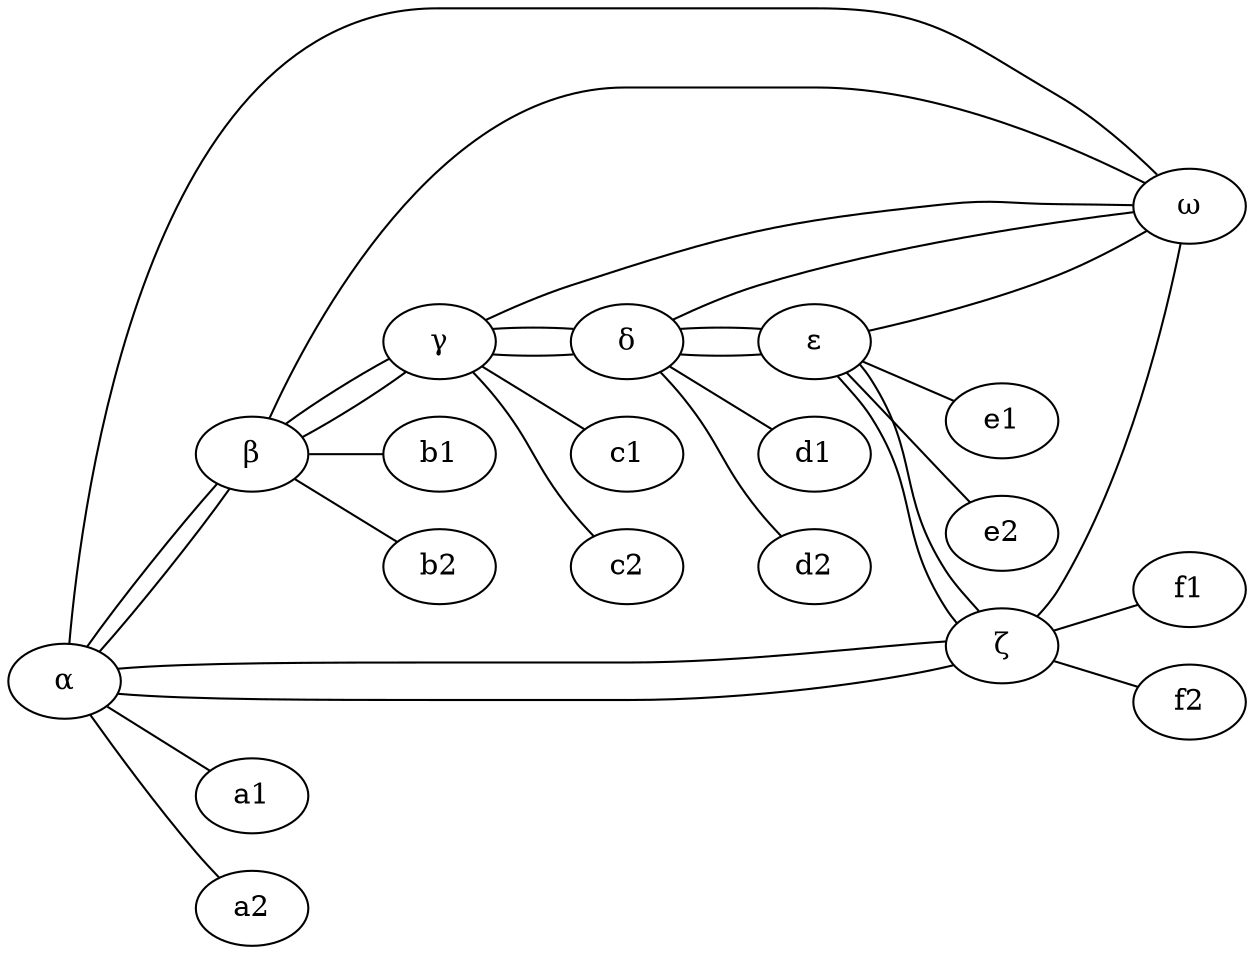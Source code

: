 graph {
    rankdir=LR
    root=o

    a[label="&alpha;"]
    b[label="&beta;"]
    c[label="&gamma;"]
    d[label="&delta;"]
    e[label="&epsilon;"]
    f[label="&zeta;"]
    o[label="&omega;"]

    a -- b;
    b -- c;
    c -- d;
    d -- e;
    e -- f;
    f -- a;

    a -- b;
    b -- c;
    c -- d;
    d -- e;
    e -- f;
    f -- a;

    a -- o;
    b -- o;
    c -- o;
    d -- o;
    e -- o;
    f -- o;

    a -- a1;
    a -- a2;
    b -- b1;
    b -- b2;
    c -- c1;
    c -- c2;
    d -- d1;
    d -- d2;
    e -- e1;
    e -- e2;
    f -- f1;
    f -- f2;
}
